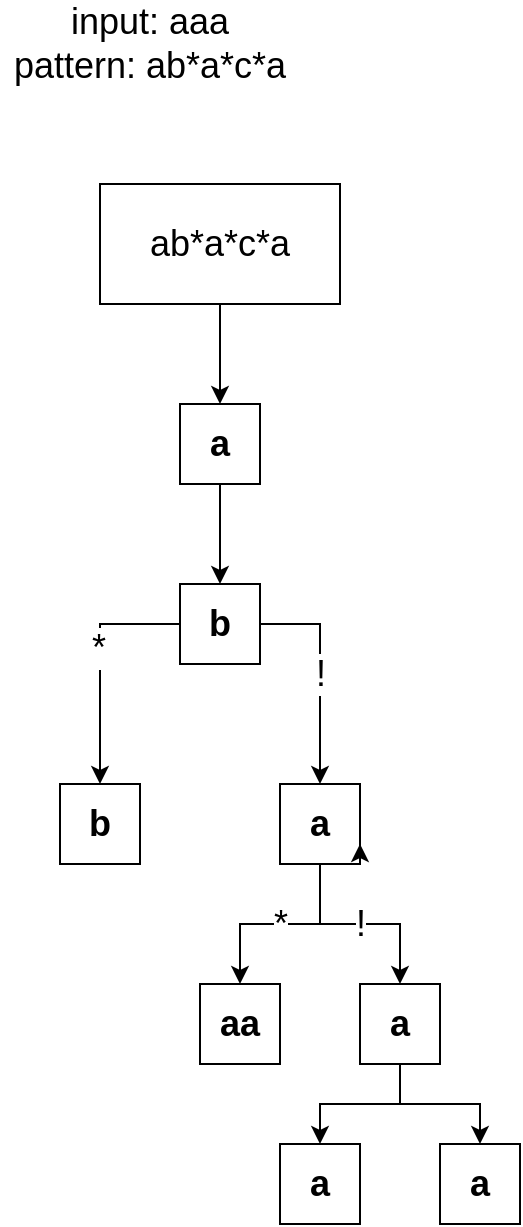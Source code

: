 <mxfile version="20.2.5" type="device"><diagram id="cj1QEu5Jb1zT85nZ5j8n" name="Page-1"><mxGraphModel dx="1348" dy="841" grid="1" gridSize="10" guides="1" tooltips="1" connect="1" arrows="1" fold="1" page="1" pageScale="1" pageWidth="850" pageHeight="1100" math="0" shadow="0"><root><mxCell id="0"/><mxCell id="1" parent="0"/><mxCell id="4_0T6g_vLDa1sRxrVyY3-4" style="edgeStyle=orthogonalEdgeStyle;rounded=0;orthogonalLoop=1;jettySize=auto;html=1;fontSize=18;" edge="1" parent="1" source="4_0T6g_vLDa1sRxrVyY3-2" target="4_0T6g_vLDa1sRxrVyY3-3"><mxGeometry relative="1" as="geometry"/></mxCell><mxCell id="4_0T6g_vLDa1sRxrVyY3-2" value="&lt;font style=&quot;font-size: 18px;&quot;&gt;ab*a*c*a&lt;/font&gt;" style="rounded=0;whiteSpace=wrap;html=1;" vertex="1" parent="1"><mxGeometry x="270" y="120" width="120" height="60" as="geometry"/></mxCell><mxCell id="4_0T6g_vLDa1sRxrVyY3-6" style="edgeStyle=orthogonalEdgeStyle;rounded=0;orthogonalLoop=1;jettySize=auto;html=1;fontSize=18;" edge="1" parent="1" source="4_0T6g_vLDa1sRxrVyY3-3" target="4_0T6g_vLDa1sRxrVyY3-5"><mxGeometry relative="1" as="geometry"/></mxCell><mxCell id="4_0T6g_vLDa1sRxrVyY3-3" value="a" style="whiteSpace=wrap;html=1;aspect=fixed;fontSize=18;fontStyle=1" vertex="1" parent="1"><mxGeometry x="310" y="230" width="40" height="40" as="geometry"/></mxCell><mxCell id="4_0T6g_vLDa1sRxrVyY3-8" style="edgeStyle=orthogonalEdgeStyle;rounded=0;orthogonalLoop=1;jettySize=auto;html=1;fontSize=18;" edge="1" parent="1" source="4_0T6g_vLDa1sRxrVyY3-5" target="4_0T6g_vLDa1sRxrVyY3-7"><mxGeometry relative="1" as="geometry"/></mxCell><mxCell id="4_0T6g_vLDa1sRxrVyY3-9" value="*" style="edgeLabel;html=1;align=center;verticalAlign=middle;resizable=0;points=[];fontSize=18;" vertex="1" connectable="0" parent="4_0T6g_vLDa1sRxrVyY3-8"><mxGeometry x="-0.133" y="-1" relative="1" as="geometry"><mxPoint as="offset"/></mxGeometry></mxCell><mxCell id="4_0T6g_vLDa1sRxrVyY3-11" value="!" style="edgeStyle=orthogonalEdgeStyle;rounded=0;orthogonalLoop=1;jettySize=auto;html=1;fontSize=18;" edge="1" parent="1" source="4_0T6g_vLDa1sRxrVyY3-5" target="4_0T6g_vLDa1sRxrVyY3-10"><mxGeometry relative="1" as="geometry"/></mxCell><mxCell id="4_0T6g_vLDa1sRxrVyY3-5" value="b" style="whiteSpace=wrap;html=1;aspect=fixed;fontSize=18;fontStyle=1" vertex="1" parent="1"><mxGeometry x="310" y="320" width="40" height="40" as="geometry"/></mxCell><mxCell id="4_0T6g_vLDa1sRxrVyY3-7" value="b" style="whiteSpace=wrap;html=1;aspect=fixed;fontSize=18;fontStyle=1" vertex="1" parent="1"><mxGeometry x="250" y="420" width="40" height="40" as="geometry"/></mxCell><mxCell id="4_0T6g_vLDa1sRxrVyY3-16" value="*" style="edgeStyle=orthogonalEdgeStyle;rounded=0;orthogonalLoop=1;jettySize=auto;html=1;entryX=0.5;entryY=0;entryDx=0;entryDy=0;fontSize=18;" edge="1" parent="1" source="4_0T6g_vLDa1sRxrVyY3-10" target="4_0T6g_vLDa1sRxrVyY3-15"><mxGeometry relative="1" as="geometry"/></mxCell><mxCell id="4_0T6g_vLDa1sRxrVyY3-18" value="!" style="edgeStyle=orthogonalEdgeStyle;rounded=0;orthogonalLoop=1;jettySize=auto;html=1;fontSize=18;" edge="1" parent="1" source="4_0T6g_vLDa1sRxrVyY3-10" target="4_0T6g_vLDa1sRxrVyY3-17"><mxGeometry relative="1" as="geometry"><Array as="points"><mxPoint x="380" y="490"/><mxPoint x="420" y="490"/></Array></mxGeometry></mxCell><mxCell id="4_0T6g_vLDa1sRxrVyY3-10" value="a" style="whiteSpace=wrap;html=1;aspect=fixed;fontSize=18;fontStyle=1" vertex="1" parent="1"><mxGeometry x="360" y="420" width="40" height="40" as="geometry"/></mxCell><mxCell id="4_0T6g_vLDa1sRxrVyY3-12" style="edgeStyle=orthogonalEdgeStyle;rounded=0;orthogonalLoop=1;jettySize=auto;html=1;exitX=0.75;exitY=1;exitDx=0;exitDy=0;entryX=1;entryY=0.75;entryDx=0;entryDy=0;fontSize=18;" edge="1" parent="1" source="4_0T6g_vLDa1sRxrVyY3-10" target="4_0T6g_vLDa1sRxrVyY3-10"><mxGeometry relative="1" as="geometry"/></mxCell><mxCell id="4_0T6g_vLDa1sRxrVyY3-15" value="aa" style="whiteSpace=wrap;html=1;aspect=fixed;fontSize=18;fontStyle=1" vertex="1" parent="1"><mxGeometry x="320" y="520" width="40" height="40" as="geometry"/></mxCell><mxCell id="4_0T6g_vLDa1sRxrVyY3-23" style="edgeStyle=orthogonalEdgeStyle;rounded=0;orthogonalLoop=1;jettySize=auto;html=1;entryX=0.5;entryY=0;entryDx=0;entryDy=0;fontSize=18;" edge="1" parent="1" source="4_0T6g_vLDa1sRxrVyY3-17" target="4_0T6g_vLDa1sRxrVyY3-21"><mxGeometry relative="1" as="geometry"/></mxCell><mxCell id="4_0T6g_vLDa1sRxrVyY3-24" style="edgeStyle=orthogonalEdgeStyle;rounded=0;orthogonalLoop=1;jettySize=auto;html=1;entryX=0.5;entryY=0;entryDx=0;entryDy=0;fontSize=18;" edge="1" parent="1" source="4_0T6g_vLDa1sRxrVyY3-17" target="4_0T6g_vLDa1sRxrVyY3-20"><mxGeometry relative="1" as="geometry"/></mxCell><mxCell id="4_0T6g_vLDa1sRxrVyY3-17" value="a" style="whiteSpace=wrap;html=1;aspect=fixed;fontSize=18;fontStyle=1" vertex="1" parent="1"><mxGeometry x="400" y="520" width="40" height="40" as="geometry"/></mxCell><mxCell id="4_0T6g_vLDa1sRxrVyY3-19" value="input: aaa&lt;br&gt;pattern: ab*a*c*a" style="text;html=1;strokeColor=none;fillColor=none;align=center;verticalAlign=middle;whiteSpace=wrap;rounded=0;fontSize=18;" vertex="1" parent="1"><mxGeometry x="220" y="30" width="150" height="40" as="geometry"/></mxCell><mxCell id="4_0T6g_vLDa1sRxrVyY3-20" value="a" style="whiteSpace=wrap;html=1;aspect=fixed;fontSize=18;fontStyle=1" vertex="1" parent="1"><mxGeometry x="360" y="600" width="40" height="40" as="geometry"/></mxCell><mxCell id="4_0T6g_vLDa1sRxrVyY3-21" value="a" style="whiteSpace=wrap;html=1;aspect=fixed;fontSize=18;fontStyle=1" vertex="1" parent="1"><mxGeometry x="440" y="600" width="40" height="40" as="geometry"/></mxCell></root></mxGraphModel></diagram></mxfile>